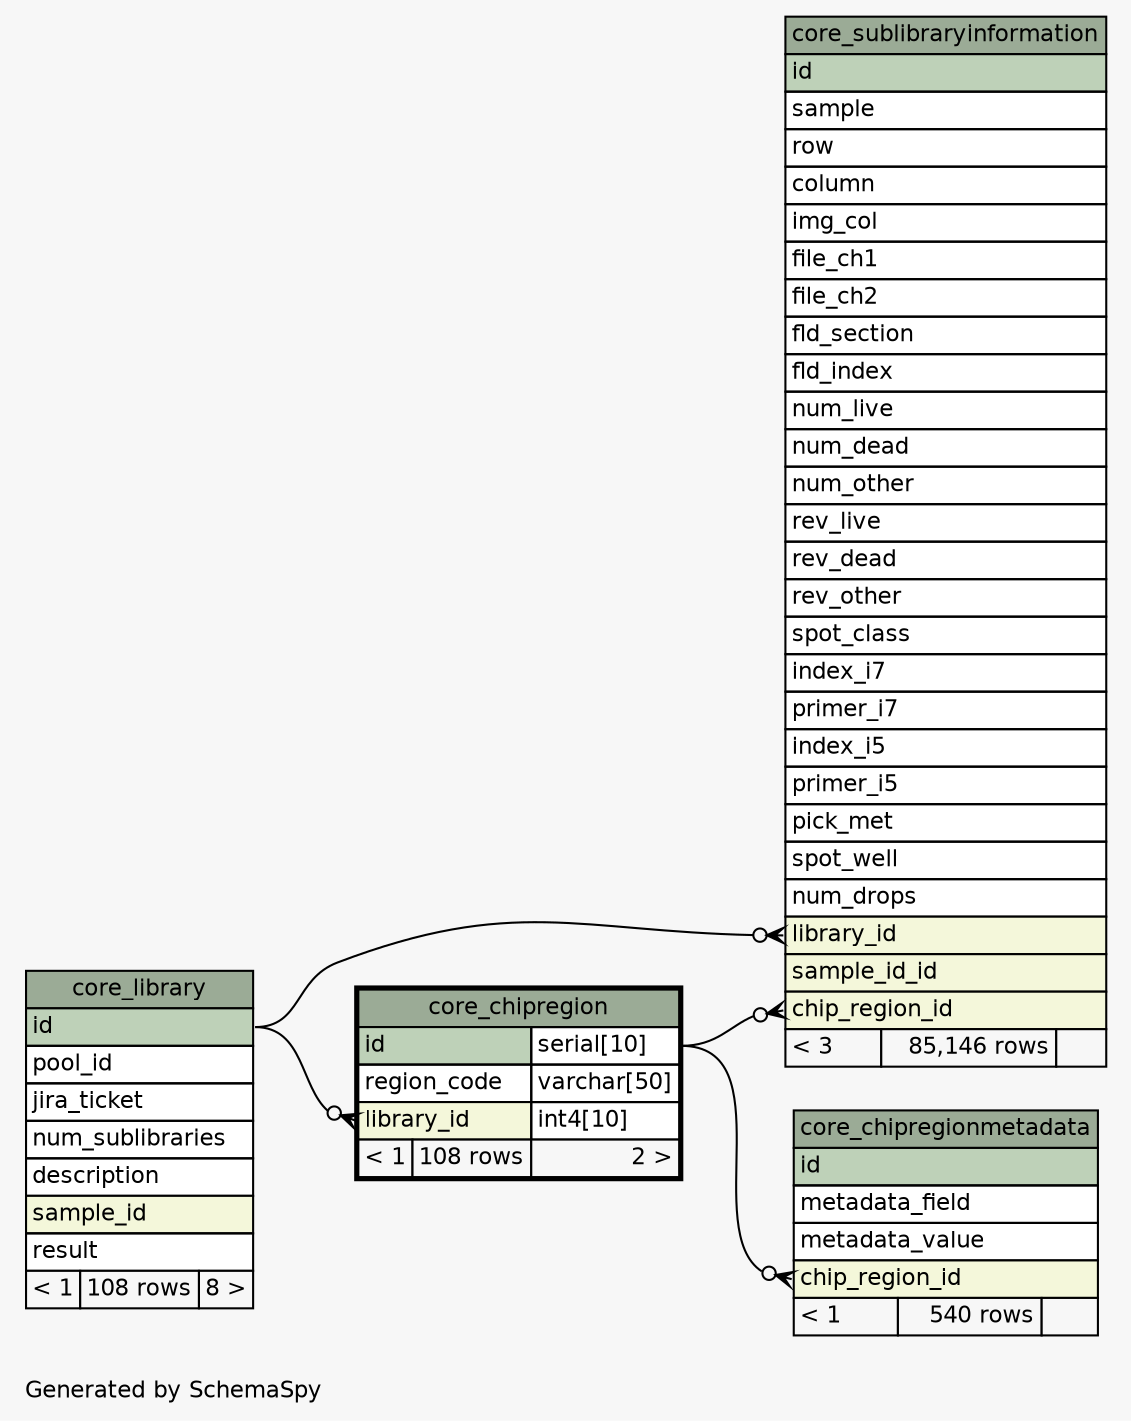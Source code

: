 // dot 2.36.0 on Mac OS X 10.9.5
// SchemaSpy rev 590
digraph "oneDegreeRelationshipsDiagram" {
  graph [
    rankdir="RL"
    bgcolor="#f7f7f7"
    label="\nGenerated by SchemaSpy"
    labeljust="l"
    nodesep="0.18"
    ranksep="0.46"
    fontname="Helvetica"
    fontsize="11"
  ];
  node [
    fontname="Helvetica"
    fontsize="11"
    shape="plaintext"
  ];
  edge [
    arrowsize="0.8"
  ];
  "core_chipregion":"library_id":w -> "core_library":"id":e [arrowhead=none dir=back arrowtail=crowodot];
  "core_chipregionmetadata":"chip_region_id":w -> "core_chipregion":"id.type":e [arrowhead=none dir=back arrowtail=crowodot];
  "core_sublibraryinformation":"chip_region_id":w -> "core_chipregion":"id.type":e [arrowhead=none dir=back arrowtail=crowodot];
  "core_sublibraryinformation":"library_id":w -> "core_library":"id":e [arrowhead=none dir=back arrowtail=crowodot];
  "core_chipregion" [
    label=<
    <TABLE BORDER="2" CELLBORDER="1" CELLSPACING="0" BGCOLOR="#ffffff">
      <TR><TD COLSPAN="3" BGCOLOR="#9bab96" ALIGN="CENTER">core_chipregion</TD></TR>
      <TR><TD PORT="id" COLSPAN="2" BGCOLOR="#bed1b8" ALIGN="LEFT">id</TD><TD PORT="id.type" ALIGN="LEFT">serial[10]</TD></TR>
      <TR><TD PORT="region_code" COLSPAN="2" ALIGN="LEFT">region_code</TD><TD PORT="region_code.type" ALIGN="LEFT">varchar[50]</TD></TR>
      <TR><TD PORT="library_id" COLSPAN="2" BGCOLOR="#f4f7da" ALIGN="LEFT">library_id</TD><TD PORT="library_id.type" ALIGN="LEFT">int4[10]</TD></TR>
      <TR><TD ALIGN="LEFT" BGCOLOR="#f7f7f7">&lt; 1</TD><TD ALIGN="RIGHT" BGCOLOR="#f7f7f7">108 rows</TD><TD ALIGN="RIGHT" BGCOLOR="#f7f7f7">2 &gt;</TD></TR>
    </TABLE>>
    URL="core_chipregion.html"
    tooltip="core_chipregion"
  ];
  "core_chipregionmetadata" [
    label=<
    <TABLE BORDER="0" CELLBORDER="1" CELLSPACING="0" BGCOLOR="#ffffff">
      <TR><TD COLSPAN="3" BGCOLOR="#9bab96" ALIGN="CENTER">core_chipregionmetadata</TD></TR>
      <TR><TD PORT="id" COLSPAN="3" BGCOLOR="#bed1b8" ALIGN="LEFT">id</TD></TR>
      <TR><TD PORT="metadata_field" COLSPAN="3" ALIGN="LEFT">metadata_field</TD></TR>
      <TR><TD PORT="metadata_value" COLSPAN="3" ALIGN="LEFT">metadata_value</TD></TR>
      <TR><TD PORT="chip_region_id" COLSPAN="3" BGCOLOR="#f4f7da" ALIGN="LEFT">chip_region_id</TD></TR>
      <TR><TD ALIGN="LEFT" BGCOLOR="#f7f7f7">&lt; 1</TD><TD ALIGN="RIGHT" BGCOLOR="#f7f7f7">540 rows</TD><TD ALIGN="RIGHT" BGCOLOR="#f7f7f7">  </TD></TR>
    </TABLE>>
    URL="core_chipregionmetadata.html"
    tooltip="core_chipregionmetadata"
  ];
  "core_library" [
    label=<
    <TABLE BORDER="0" CELLBORDER="1" CELLSPACING="0" BGCOLOR="#ffffff">
      <TR><TD COLSPAN="3" BGCOLOR="#9bab96" ALIGN="CENTER">core_library</TD></TR>
      <TR><TD PORT="id" COLSPAN="3" BGCOLOR="#bed1b8" ALIGN="LEFT">id</TD></TR>
      <TR><TD PORT="pool_id" COLSPAN="3" ALIGN="LEFT">pool_id</TD></TR>
      <TR><TD PORT="jira_ticket" COLSPAN="3" ALIGN="LEFT">jira_ticket</TD></TR>
      <TR><TD PORT="num_sublibraries" COLSPAN="3" ALIGN="LEFT">num_sublibraries</TD></TR>
      <TR><TD PORT="description" COLSPAN="3" ALIGN="LEFT">description</TD></TR>
      <TR><TD PORT="sample_id" COLSPAN="3" BGCOLOR="#f4f7da" ALIGN="LEFT">sample_id</TD></TR>
      <TR><TD PORT="result" COLSPAN="3" ALIGN="LEFT">result</TD></TR>
      <TR><TD ALIGN="LEFT" BGCOLOR="#f7f7f7">&lt; 1</TD><TD ALIGN="RIGHT" BGCOLOR="#f7f7f7">108 rows</TD><TD ALIGN="RIGHT" BGCOLOR="#f7f7f7">8 &gt;</TD></TR>
    </TABLE>>
    URL="core_library.html"
    tooltip="core_library"
  ];
  "core_sublibraryinformation" [
    label=<
    <TABLE BORDER="0" CELLBORDER="1" CELLSPACING="0" BGCOLOR="#ffffff">
      <TR><TD COLSPAN="3" BGCOLOR="#9bab96" ALIGN="CENTER">core_sublibraryinformation</TD></TR>
      <TR><TD PORT="id" COLSPAN="3" BGCOLOR="#bed1b8" ALIGN="LEFT">id</TD></TR>
      <TR><TD PORT="sample" COLSPAN="3" ALIGN="LEFT">sample</TD></TR>
      <TR><TD PORT="row" COLSPAN="3" ALIGN="LEFT">row</TD></TR>
      <TR><TD PORT="column" COLSPAN="3" ALIGN="LEFT">column</TD></TR>
      <TR><TD PORT="img_col" COLSPAN="3" ALIGN="LEFT">img_col</TD></TR>
      <TR><TD PORT="file_ch1" COLSPAN="3" ALIGN="LEFT">file_ch1</TD></TR>
      <TR><TD PORT="file_ch2" COLSPAN="3" ALIGN="LEFT">file_ch2</TD></TR>
      <TR><TD PORT="fld_section" COLSPAN="3" ALIGN="LEFT">fld_section</TD></TR>
      <TR><TD PORT="fld_index" COLSPAN="3" ALIGN="LEFT">fld_index</TD></TR>
      <TR><TD PORT="num_live" COLSPAN="3" ALIGN="LEFT">num_live</TD></TR>
      <TR><TD PORT="num_dead" COLSPAN="3" ALIGN="LEFT">num_dead</TD></TR>
      <TR><TD PORT="num_other" COLSPAN="3" ALIGN="LEFT">num_other</TD></TR>
      <TR><TD PORT="rev_live" COLSPAN="3" ALIGN="LEFT">rev_live</TD></TR>
      <TR><TD PORT="rev_dead" COLSPAN="3" ALIGN="LEFT">rev_dead</TD></TR>
      <TR><TD PORT="rev_other" COLSPAN="3" ALIGN="LEFT">rev_other</TD></TR>
      <TR><TD PORT="spot_class" COLSPAN="3" ALIGN="LEFT">spot_class</TD></TR>
      <TR><TD PORT="index_i7" COLSPAN="3" ALIGN="LEFT">index_i7</TD></TR>
      <TR><TD PORT="primer_i7" COLSPAN="3" ALIGN="LEFT">primer_i7</TD></TR>
      <TR><TD PORT="index_i5" COLSPAN="3" ALIGN="LEFT">index_i5</TD></TR>
      <TR><TD PORT="primer_i5" COLSPAN="3" ALIGN="LEFT">primer_i5</TD></TR>
      <TR><TD PORT="pick_met" COLSPAN="3" ALIGN="LEFT">pick_met</TD></TR>
      <TR><TD PORT="spot_well" COLSPAN="3" ALIGN="LEFT">spot_well</TD></TR>
      <TR><TD PORT="num_drops" COLSPAN="3" ALIGN="LEFT">num_drops</TD></TR>
      <TR><TD PORT="library_id" COLSPAN="3" BGCOLOR="#f4f7da" ALIGN="LEFT">library_id</TD></TR>
      <TR><TD PORT="sample_id_id" COLSPAN="3" BGCOLOR="#f4f7da" ALIGN="LEFT">sample_id_id</TD></TR>
      <TR><TD PORT="chip_region_id" COLSPAN="3" BGCOLOR="#f4f7da" ALIGN="LEFT">chip_region_id</TD></TR>
      <TR><TD ALIGN="LEFT" BGCOLOR="#f7f7f7">&lt; 3</TD><TD ALIGN="RIGHT" BGCOLOR="#f7f7f7">85,146 rows</TD><TD ALIGN="RIGHT" BGCOLOR="#f7f7f7">  </TD></TR>
    </TABLE>>
    URL="core_sublibraryinformation.html"
    tooltip="core_sublibraryinformation"
  ];
}
